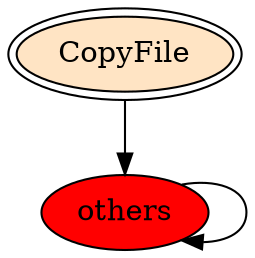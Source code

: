 digraph "./REPORTS/6770/API_PER_CATEGORY/CopyFile.exe_3196_Files and I_O (Local file system)_API_per_Category_Transition_Matrix" {
	CopyFile [label=CopyFile fillcolor=bisque peripheries=2 style=filled]
	others [label=others fillcolor=red style=filled]
	CopyFile -> others [label=""]
	others -> others [label=""]
}
